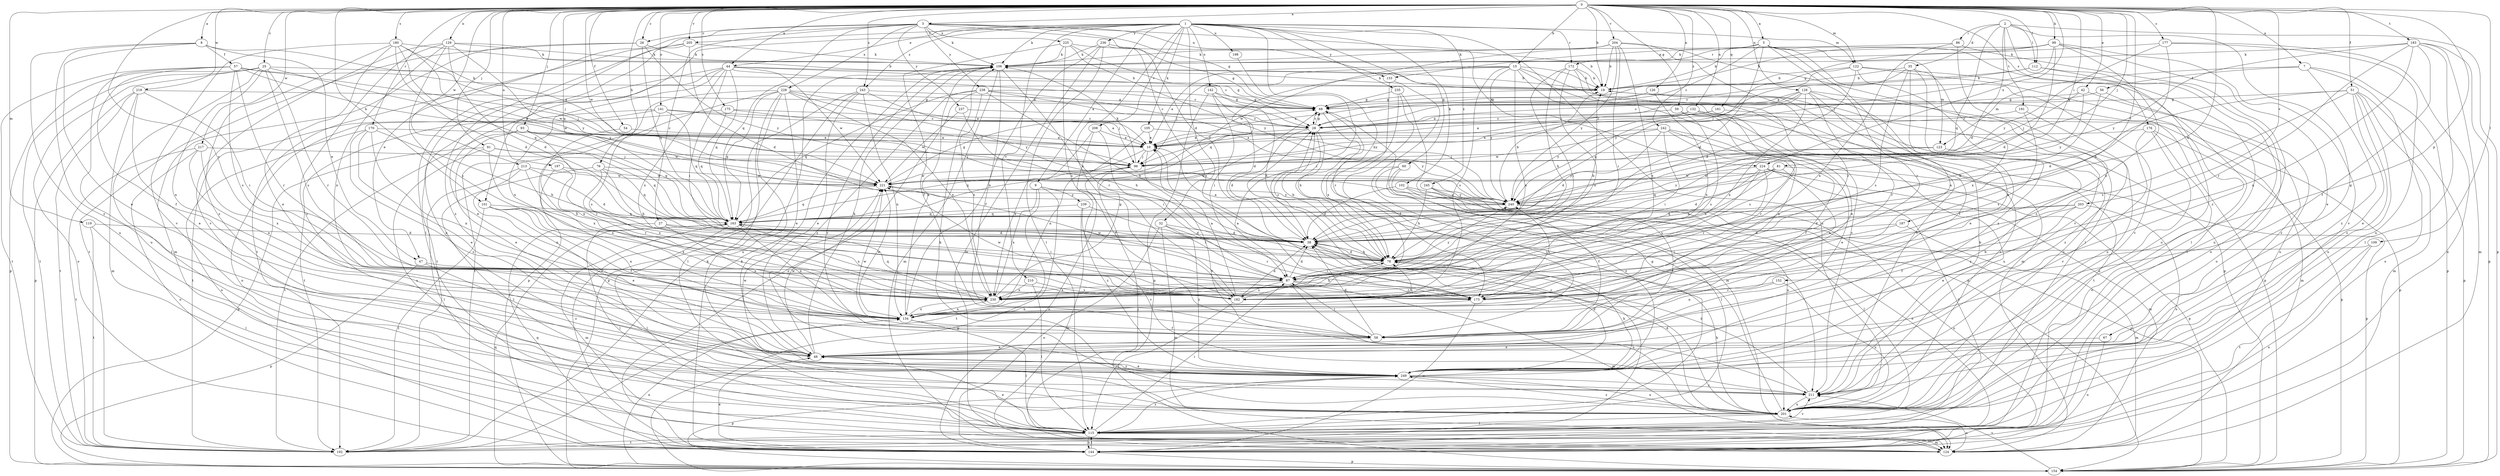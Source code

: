 strict digraph  {
0;
1;
2;
3;
5;
7;
8;
9;
10;
15;
19;
25;
26;
27;
28;
32;
35;
38;
42;
44;
47;
48;
51;
54;
56;
57;
58;
59;
60;
67;
68;
76;
78;
81;
86;
87;
91;
93;
96;
99;
101;
102;
105;
106;
109;
112;
115;
119;
122;
123;
124;
126;
128;
129;
132;
133;
134;
141;
142;
144;
152;
154;
161;
163;
170;
172;
173;
175;
176;
177;
180;
182;
183;
187;
191;
192;
197;
198;
201;
203;
204;
205;
208;
210;
211;
213;
217;
219;
221;
224;
225;
228;
230;
235;
236;
237;
238;
239;
240;
242;
243;
245;
249;
0 -> 3  [label=a];
0 -> 5  [label=a];
0 -> 7  [label=a];
0 -> 8  [label=a];
0 -> 15  [label=b];
0 -> 19  [label=b];
0 -> 25  [label=c];
0 -> 26  [label=c];
0 -> 42  [label=e];
0 -> 44  [label=e];
0 -> 51  [label=f];
0 -> 54  [label=f];
0 -> 59  [label=g];
0 -> 76  [label=h];
0 -> 78  [label=h];
0 -> 81  [label=i];
0 -> 91  [label=j];
0 -> 93  [label=j];
0 -> 96  [label=j];
0 -> 99  [label=k];
0 -> 101  [label=k];
0 -> 109  [label=l];
0 -> 112  [label=l];
0 -> 119  [label=m];
0 -> 122  [label=m];
0 -> 126  [label=n];
0 -> 128  [label=n];
0 -> 129  [label=n];
0 -> 132  [label=n];
0 -> 141  [label=o];
0 -> 152  [label=p];
0 -> 161  [label=q];
0 -> 163  [label=q];
0 -> 170  [label=r];
0 -> 175  [label=s];
0 -> 176  [label=s];
0 -> 177  [label=s];
0 -> 180  [label=s];
0 -> 182  [label=s];
0 -> 183  [label=t];
0 -> 187  [label=t];
0 -> 197  [label=u];
0 -> 203  [label=v];
0 -> 204  [label=v];
0 -> 205  [label=v];
0 -> 213  [label=w];
0 -> 217  [label=w];
0 -> 219  [label=w];
0 -> 221  [label=w];
0 -> 224  [label=x];
0 -> 242  [label=z];
0 -> 243  [label=z];
1 -> 9  [label=a];
1 -> 32  [label=d];
1 -> 44  [label=e];
1 -> 60  [label=g];
1 -> 78  [label=h];
1 -> 101  [label=k];
1 -> 102  [label=k];
1 -> 105  [label=k];
1 -> 106  [label=k];
1 -> 122  [label=m];
1 -> 142  [label=o];
1 -> 172  [label=r];
1 -> 182  [label=s];
1 -> 198  [label=u];
1 -> 201  [label=u];
1 -> 205  [label=v];
1 -> 208  [label=v];
1 -> 210  [label=v];
1 -> 235  [label=y];
1 -> 236  [label=y];
1 -> 243  [label=z];
1 -> 245  [label=z];
2 -> 35  [label=d];
2 -> 38  [label=d];
2 -> 67  [label=g];
2 -> 86  [label=i];
2 -> 112  [label=l];
2 -> 154  [label=p];
2 -> 163  [label=q];
2 -> 191  [label=t];
2 -> 249  [label=z];
3 -> 26  [label=c];
3 -> 27  [label=c];
3 -> 38  [label=d];
3 -> 47  [label=e];
3 -> 68  [label=g];
3 -> 106  [label=k];
3 -> 115  [label=l];
3 -> 133  [label=n];
3 -> 163  [label=q];
3 -> 224  [label=x];
3 -> 225  [label=x];
3 -> 228  [label=x];
3 -> 237  [label=y];
3 -> 238  [label=y];
5 -> 19  [label=b];
5 -> 28  [label=c];
5 -> 38  [label=d];
5 -> 115  [label=l];
5 -> 123  [label=m];
5 -> 133  [label=n];
5 -> 134  [label=n];
5 -> 172  [label=r];
5 -> 173  [label=r];
5 -> 211  [label=v];
7 -> 56  [label=f];
7 -> 123  [label=m];
7 -> 144  [label=o];
7 -> 154  [label=p];
7 -> 249  [label=z];
8 -> 47  [label=e];
8 -> 48  [label=e];
8 -> 57  [label=f];
8 -> 96  [label=j];
8 -> 201  [label=u];
8 -> 249  [label=z];
9 -> 154  [label=p];
9 -> 192  [label=t];
9 -> 230  [label=x];
9 -> 239  [label=y];
9 -> 249  [label=z];
10 -> 96  [label=j];
10 -> 163  [label=q];
10 -> 211  [label=v];
15 -> 10  [label=a];
15 -> 19  [label=b];
15 -> 96  [label=j];
15 -> 124  [label=m];
15 -> 154  [label=p];
15 -> 163  [label=q];
15 -> 182  [label=s];
15 -> 211  [label=v];
15 -> 230  [label=x];
15 -> 240  [label=y];
19 -> 68  [label=g];
19 -> 154  [label=p];
25 -> 19  [label=b];
25 -> 115  [label=l];
25 -> 134  [label=n];
25 -> 144  [label=o];
25 -> 154  [label=p];
25 -> 173  [label=r];
25 -> 182  [label=s];
25 -> 192  [label=t];
25 -> 240  [label=y];
26 -> 106  [label=k];
26 -> 124  [label=m];
26 -> 163  [label=q];
26 -> 192  [label=t];
26 -> 240  [label=y];
27 -> 38  [label=d];
27 -> 87  [label=i];
27 -> 115  [label=l];
27 -> 134  [label=n];
28 -> 10  [label=a];
28 -> 38  [label=d];
28 -> 68  [label=g];
28 -> 78  [label=h];
28 -> 211  [label=v];
32 -> 38  [label=d];
32 -> 124  [label=m];
32 -> 144  [label=o];
32 -> 173  [label=r];
32 -> 249  [label=z];
35 -> 19  [label=b];
35 -> 96  [label=j];
35 -> 134  [label=n];
35 -> 182  [label=s];
35 -> 230  [label=x];
35 -> 249  [label=z];
38 -> 10  [label=a];
38 -> 78  [label=h];
42 -> 68  [label=g];
42 -> 96  [label=j];
42 -> 201  [label=u];
42 -> 240  [label=y];
44 -> 19  [label=b];
44 -> 28  [label=c];
44 -> 48  [label=e];
44 -> 68  [label=g];
44 -> 87  [label=i];
44 -> 134  [label=n];
44 -> 163  [label=q];
44 -> 192  [label=t];
44 -> 221  [label=w];
44 -> 230  [label=x];
47 -> 87  [label=i];
47 -> 154  [label=p];
47 -> 249  [label=z];
48 -> 106  [label=k];
48 -> 221  [label=w];
48 -> 249  [label=z];
51 -> 38  [label=d];
51 -> 48  [label=e];
51 -> 68  [label=g];
51 -> 124  [label=m];
51 -> 154  [label=p];
51 -> 182  [label=s];
51 -> 201  [label=u];
51 -> 249  [label=z];
54 -> 10  [label=a];
54 -> 230  [label=x];
56 -> 68  [label=g];
56 -> 78  [label=h];
56 -> 249  [label=z];
57 -> 19  [label=b];
57 -> 58  [label=f];
57 -> 96  [label=j];
57 -> 173  [label=r];
57 -> 182  [label=s];
57 -> 192  [label=t];
57 -> 201  [label=u];
57 -> 221  [label=w];
58 -> 38  [label=d];
58 -> 48  [label=e];
58 -> 87  [label=i];
58 -> 221  [label=w];
59 -> 28  [label=c];
59 -> 134  [label=n];
59 -> 182  [label=s];
59 -> 192  [label=t];
59 -> 201  [label=u];
60 -> 115  [label=l];
60 -> 201  [label=u];
60 -> 221  [label=w];
60 -> 249  [label=z];
67 -> 48  [label=e];
67 -> 144  [label=o];
68 -> 28  [label=c];
68 -> 78  [label=h];
68 -> 124  [label=m];
76 -> 78  [label=h];
76 -> 115  [label=l];
76 -> 163  [label=q];
76 -> 221  [label=w];
76 -> 230  [label=x];
78 -> 19  [label=b];
78 -> 28  [label=c];
78 -> 38  [label=d];
78 -> 87  [label=i];
81 -> 38  [label=d];
81 -> 78  [label=h];
81 -> 154  [label=p];
81 -> 163  [label=q];
81 -> 182  [label=s];
81 -> 221  [label=w];
81 -> 240  [label=y];
86 -> 106  [label=k];
86 -> 144  [label=o];
86 -> 230  [label=x];
86 -> 249  [label=z];
87 -> 38  [label=d];
87 -> 124  [label=m];
87 -> 173  [label=r];
87 -> 182  [label=s];
87 -> 201  [label=u];
87 -> 221  [label=w];
87 -> 230  [label=x];
87 -> 240  [label=y];
91 -> 96  [label=j];
91 -> 154  [label=p];
91 -> 163  [label=q];
91 -> 201  [label=u];
91 -> 230  [label=x];
93 -> 10  [label=a];
93 -> 48  [label=e];
93 -> 163  [label=q];
93 -> 173  [label=r];
93 -> 192  [label=t];
93 -> 221  [label=w];
96 -> 106  [label=k];
96 -> 144  [label=o];
96 -> 221  [label=w];
99 -> 19  [label=b];
99 -> 38  [label=d];
99 -> 48  [label=e];
99 -> 68  [label=g];
99 -> 96  [label=j];
99 -> 106  [label=k];
99 -> 211  [label=v];
99 -> 230  [label=x];
101 -> 48  [label=e];
101 -> 58  [label=f];
101 -> 134  [label=n];
101 -> 163  [label=q];
101 -> 192  [label=t];
101 -> 230  [label=x];
102 -> 38  [label=d];
102 -> 115  [label=l];
102 -> 144  [label=o];
102 -> 240  [label=y];
105 -> 10  [label=a];
105 -> 134  [label=n];
105 -> 240  [label=y];
106 -> 19  [label=b];
106 -> 58  [label=f];
106 -> 124  [label=m];
106 -> 173  [label=r];
106 -> 211  [label=v];
109 -> 78  [label=h];
109 -> 144  [label=o];
109 -> 192  [label=t];
112 -> 19  [label=b];
112 -> 28  [label=c];
112 -> 144  [label=o];
112 -> 201  [label=u];
115 -> 48  [label=e];
115 -> 87  [label=i];
115 -> 124  [label=m];
115 -> 144  [label=o];
115 -> 192  [label=t];
115 -> 211  [label=v];
115 -> 249  [label=z];
119 -> 38  [label=d];
119 -> 115  [label=l];
119 -> 192  [label=t];
122 -> 19  [label=b];
122 -> 38  [label=d];
122 -> 115  [label=l];
122 -> 201  [label=u];
122 -> 211  [label=v];
122 -> 240  [label=y];
123 -> 96  [label=j];
123 -> 240  [label=y];
123 -> 249  [label=z];
124 -> 96  [label=j];
124 -> 201  [label=u];
126 -> 10  [label=a];
126 -> 68  [label=g];
126 -> 201  [label=u];
126 -> 230  [label=x];
128 -> 10  [label=a];
128 -> 28  [label=c];
128 -> 48  [label=e];
128 -> 58  [label=f];
128 -> 68  [label=g];
128 -> 163  [label=q];
128 -> 173  [label=r];
128 -> 201  [label=u];
128 -> 230  [label=x];
129 -> 19  [label=b];
129 -> 38  [label=d];
129 -> 106  [label=k];
129 -> 134  [label=n];
129 -> 182  [label=s];
129 -> 211  [label=v];
129 -> 221  [label=w];
129 -> 249  [label=z];
132 -> 10  [label=a];
132 -> 28  [label=c];
132 -> 124  [label=m];
132 -> 182  [label=s];
132 -> 211  [label=v];
132 -> 240  [label=y];
133 -> 115  [label=l];
133 -> 173  [label=r];
134 -> 58  [label=f];
134 -> 78  [label=h];
134 -> 106  [label=k];
134 -> 115  [label=l];
134 -> 221  [label=w];
134 -> 230  [label=x];
141 -> 10  [label=a];
141 -> 28  [label=c];
141 -> 144  [label=o];
141 -> 163  [label=q];
141 -> 182  [label=s];
141 -> 192  [label=t];
142 -> 38  [label=d];
142 -> 68  [label=g];
142 -> 78  [label=h];
142 -> 87  [label=i];
142 -> 154  [label=p];
144 -> 48  [label=e];
144 -> 106  [label=k];
144 -> 115  [label=l];
144 -> 154  [label=p];
144 -> 163  [label=q];
152 -> 134  [label=n];
152 -> 173  [label=r];
152 -> 201  [label=u];
154 -> 134  [label=n];
154 -> 163  [label=q];
154 -> 211  [label=v];
161 -> 28  [label=c];
161 -> 96  [label=j];
161 -> 154  [label=p];
163 -> 38  [label=d];
163 -> 115  [label=l];
163 -> 124  [label=m];
163 -> 134  [label=n];
163 -> 230  [label=x];
170 -> 10  [label=a];
170 -> 48  [label=e];
170 -> 78  [label=h];
170 -> 134  [label=n];
170 -> 144  [label=o];
170 -> 249  [label=z];
172 -> 19  [label=b];
172 -> 48  [label=e];
172 -> 78  [label=h];
172 -> 87  [label=i];
172 -> 211  [label=v];
172 -> 230  [label=x];
173 -> 10  [label=a];
173 -> 134  [label=n];
173 -> 144  [label=o];
173 -> 240  [label=y];
175 -> 28  [label=c];
175 -> 96  [label=j];
175 -> 163  [label=q];
175 -> 192  [label=t];
176 -> 10  [label=a];
176 -> 144  [label=o];
176 -> 154  [label=p];
176 -> 201  [label=u];
176 -> 211  [label=v];
177 -> 78  [label=h];
177 -> 106  [label=k];
177 -> 144  [label=o];
177 -> 201  [label=u];
177 -> 240  [label=y];
180 -> 10  [label=a];
180 -> 38  [label=d];
180 -> 48  [label=e];
180 -> 106  [label=k];
180 -> 163  [label=q];
180 -> 211  [label=v];
180 -> 240  [label=y];
180 -> 249  [label=z];
182 -> 10  [label=a];
182 -> 38  [label=d];
182 -> 78  [label=h];
182 -> 115  [label=l];
182 -> 221  [label=w];
183 -> 58  [label=f];
183 -> 106  [label=k];
183 -> 115  [label=l];
183 -> 124  [label=m];
183 -> 134  [label=n];
183 -> 154  [label=p];
183 -> 173  [label=r];
183 -> 240  [label=y];
187 -> 38  [label=d];
187 -> 87  [label=i];
187 -> 124  [label=m];
191 -> 28  [label=c];
191 -> 182  [label=s];
191 -> 249  [label=z];
192 -> 28  [label=c];
192 -> 106  [label=k];
197 -> 173  [label=r];
197 -> 221  [label=w];
197 -> 230  [label=x];
198 -> 87  [label=i];
201 -> 28  [label=c];
201 -> 38  [label=d];
201 -> 68  [label=g];
201 -> 78  [label=h];
201 -> 106  [label=k];
201 -> 115  [label=l];
201 -> 249  [label=z];
203 -> 38  [label=d];
203 -> 48  [label=e];
203 -> 58  [label=f];
203 -> 163  [label=q];
203 -> 201  [label=u];
204 -> 19  [label=b];
204 -> 87  [label=i];
204 -> 106  [label=k];
204 -> 115  [label=l];
204 -> 173  [label=r];
204 -> 221  [label=w];
204 -> 230  [label=x];
204 -> 240  [label=y];
205 -> 38  [label=d];
205 -> 106  [label=k];
205 -> 192  [label=t];
205 -> 201  [label=u];
205 -> 249  [label=z];
208 -> 10  [label=a];
208 -> 58  [label=f];
208 -> 87  [label=i];
208 -> 230  [label=x];
210 -> 115  [label=l];
210 -> 182  [label=s];
210 -> 230  [label=x];
211 -> 19  [label=b];
211 -> 38  [label=d];
211 -> 201  [label=u];
213 -> 38  [label=d];
213 -> 78  [label=h];
213 -> 115  [label=l];
213 -> 134  [label=n];
213 -> 221  [label=w];
217 -> 96  [label=j];
217 -> 134  [label=n];
217 -> 144  [label=o];
217 -> 192  [label=t];
217 -> 230  [label=x];
219 -> 48  [label=e];
219 -> 68  [label=g];
219 -> 87  [label=i];
219 -> 124  [label=m];
219 -> 154  [label=p];
219 -> 192  [label=t];
221 -> 68  [label=g];
221 -> 163  [label=q];
221 -> 240  [label=y];
224 -> 78  [label=h];
224 -> 115  [label=l];
224 -> 124  [label=m];
224 -> 154  [label=p];
224 -> 173  [label=r];
224 -> 182  [label=s];
224 -> 221  [label=w];
225 -> 19  [label=b];
225 -> 28  [label=c];
225 -> 58  [label=f];
225 -> 106  [label=k];
225 -> 182  [label=s];
225 -> 240  [label=y];
228 -> 10  [label=a];
228 -> 48  [label=e];
228 -> 68  [label=g];
228 -> 115  [label=l];
228 -> 154  [label=p];
228 -> 163  [label=q];
228 -> 192  [label=t];
228 -> 201  [label=u];
228 -> 230  [label=x];
228 -> 240  [label=y];
230 -> 68  [label=g];
230 -> 134  [label=n];
230 -> 163  [label=q];
235 -> 58  [label=f];
235 -> 68  [label=g];
235 -> 154  [label=p];
235 -> 230  [label=x];
236 -> 68  [label=g];
236 -> 106  [label=k];
236 -> 115  [label=l];
236 -> 124  [label=m];
236 -> 134  [label=n];
236 -> 173  [label=r];
237 -> 28  [label=c];
237 -> 78  [label=h];
237 -> 221  [label=w];
238 -> 28  [label=c];
238 -> 68  [label=g];
238 -> 78  [label=h];
238 -> 144  [label=o];
238 -> 163  [label=q];
238 -> 230  [label=x];
238 -> 240  [label=y];
238 -> 249  [label=z];
239 -> 87  [label=i];
239 -> 124  [label=m];
239 -> 163  [label=q];
239 -> 211  [label=v];
240 -> 19  [label=b];
240 -> 58  [label=f];
240 -> 144  [label=o];
240 -> 163  [label=q];
242 -> 10  [label=a];
242 -> 38  [label=d];
242 -> 48  [label=e];
242 -> 58  [label=f];
242 -> 87  [label=i];
242 -> 173  [label=r];
242 -> 221  [label=w];
243 -> 48  [label=e];
243 -> 68  [label=g];
243 -> 96  [label=j];
243 -> 134  [label=n];
243 -> 144  [label=o];
243 -> 154  [label=p];
245 -> 58  [label=f];
245 -> 78  [label=h];
245 -> 154  [label=p];
245 -> 240  [label=y];
249 -> 38  [label=d];
249 -> 48  [label=e];
249 -> 78  [label=h];
249 -> 154  [label=p];
249 -> 201  [label=u];
249 -> 211  [label=v];
249 -> 221  [label=w];
}
